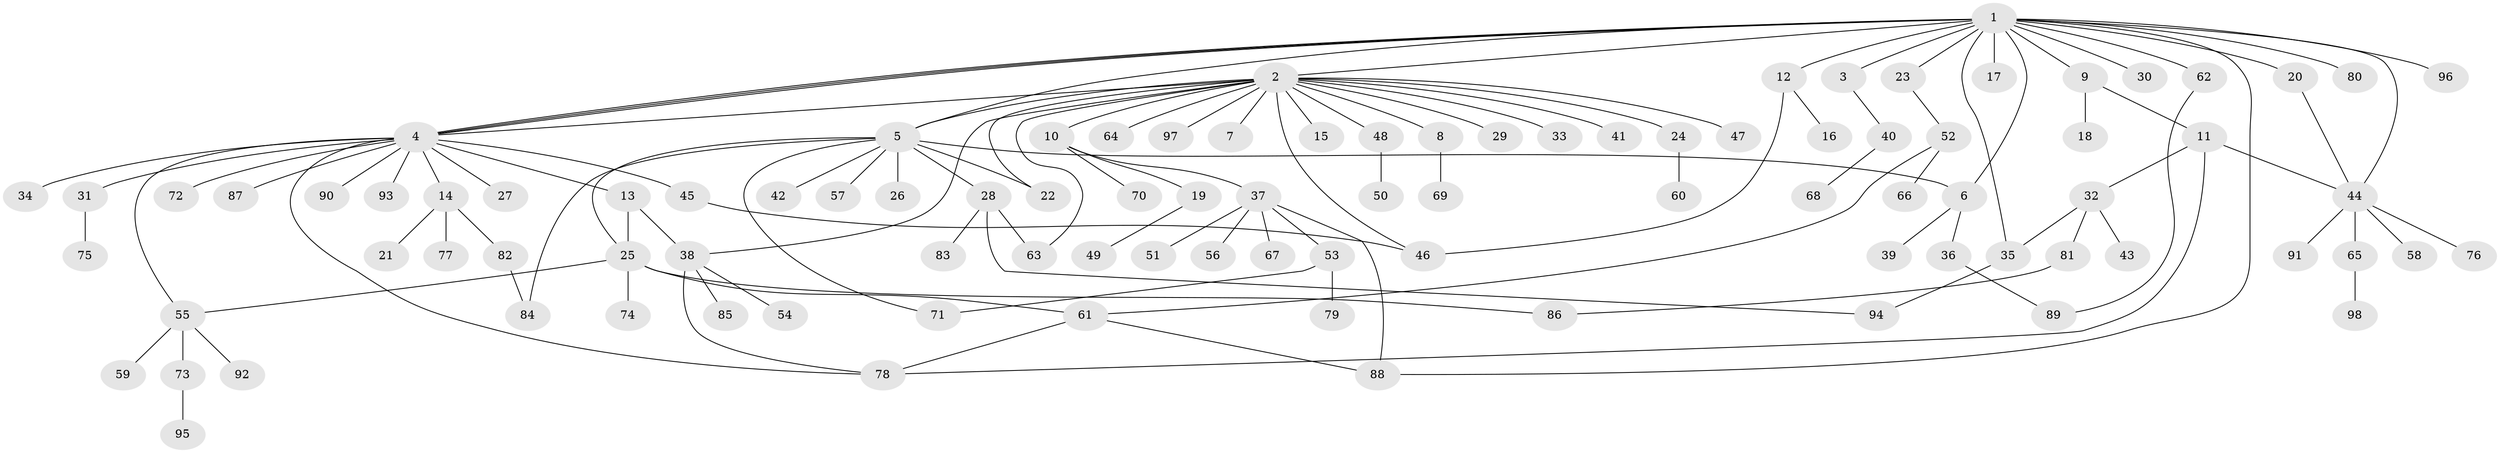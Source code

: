 // coarse degree distribution, {18: 0.014705882352941176, 19: 0.014705882352941176, 2: 0.1323529411764706, 16: 0.014705882352941176, 10: 0.014705882352941176, 4: 0.07352941176470588, 1: 0.5882352941176471, 3: 0.07352941176470588, 8: 0.014705882352941176, 5: 0.058823529411764705}
// Generated by graph-tools (version 1.1) at 2025/18/03/04/25 18:18:27]
// undirected, 98 vertices, 123 edges
graph export_dot {
graph [start="1"]
  node [color=gray90,style=filled];
  1;
  2;
  3;
  4;
  5;
  6;
  7;
  8;
  9;
  10;
  11;
  12;
  13;
  14;
  15;
  16;
  17;
  18;
  19;
  20;
  21;
  22;
  23;
  24;
  25;
  26;
  27;
  28;
  29;
  30;
  31;
  32;
  33;
  34;
  35;
  36;
  37;
  38;
  39;
  40;
  41;
  42;
  43;
  44;
  45;
  46;
  47;
  48;
  49;
  50;
  51;
  52;
  53;
  54;
  55;
  56;
  57;
  58;
  59;
  60;
  61;
  62;
  63;
  64;
  65;
  66;
  67;
  68;
  69;
  70;
  71;
  72;
  73;
  74;
  75;
  76;
  77;
  78;
  79;
  80;
  81;
  82;
  83;
  84;
  85;
  86;
  87;
  88;
  89;
  90;
  91;
  92;
  93;
  94;
  95;
  96;
  97;
  98;
  1 -- 2;
  1 -- 3;
  1 -- 4;
  1 -- 4;
  1 -- 4;
  1 -- 5;
  1 -- 6;
  1 -- 9;
  1 -- 12;
  1 -- 17;
  1 -- 20;
  1 -- 23;
  1 -- 30;
  1 -- 35;
  1 -- 44;
  1 -- 62;
  1 -- 80;
  1 -- 88;
  1 -- 96;
  2 -- 4;
  2 -- 5;
  2 -- 7;
  2 -- 8;
  2 -- 10;
  2 -- 15;
  2 -- 22;
  2 -- 24;
  2 -- 29;
  2 -- 33;
  2 -- 38;
  2 -- 41;
  2 -- 46;
  2 -- 47;
  2 -- 48;
  2 -- 63;
  2 -- 64;
  2 -- 97;
  3 -- 40;
  4 -- 13;
  4 -- 14;
  4 -- 27;
  4 -- 31;
  4 -- 34;
  4 -- 45;
  4 -- 55;
  4 -- 72;
  4 -- 78;
  4 -- 87;
  4 -- 90;
  4 -- 93;
  5 -- 6;
  5 -- 22;
  5 -- 25;
  5 -- 26;
  5 -- 28;
  5 -- 42;
  5 -- 57;
  5 -- 71;
  5 -- 84;
  6 -- 36;
  6 -- 39;
  8 -- 69;
  9 -- 11;
  9 -- 18;
  10 -- 19;
  10 -- 37;
  10 -- 70;
  11 -- 32;
  11 -- 44;
  11 -- 78;
  12 -- 16;
  12 -- 46;
  13 -- 25;
  13 -- 38;
  14 -- 21;
  14 -- 77;
  14 -- 82;
  19 -- 49;
  20 -- 44;
  23 -- 52;
  24 -- 60;
  25 -- 55;
  25 -- 61;
  25 -- 74;
  25 -- 86;
  28 -- 63;
  28 -- 83;
  28 -- 94;
  31 -- 75;
  32 -- 35;
  32 -- 43;
  32 -- 81;
  35 -- 94;
  36 -- 89;
  37 -- 51;
  37 -- 53;
  37 -- 56;
  37 -- 67;
  37 -- 88;
  38 -- 54;
  38 -- 78;
  38 -- 85;
  40 -- 68;
  44 -- 58;
  44 -- 65;
  44 -- 76;
  44 -- 91;
  45 -- 46;
  48 -- 50;
  52 -- 61;
  52 -- 66;
  53 -- 71;
  53 -- 79;
  55 -- 59;
  55 -- 73;
  55 -- 92;
  61 -- 78;
  61 -- 88;
  62 -- 89;
  65 -- 98;
  73 -- 95;
  81 -- 86;
  82 -- 84;
}

